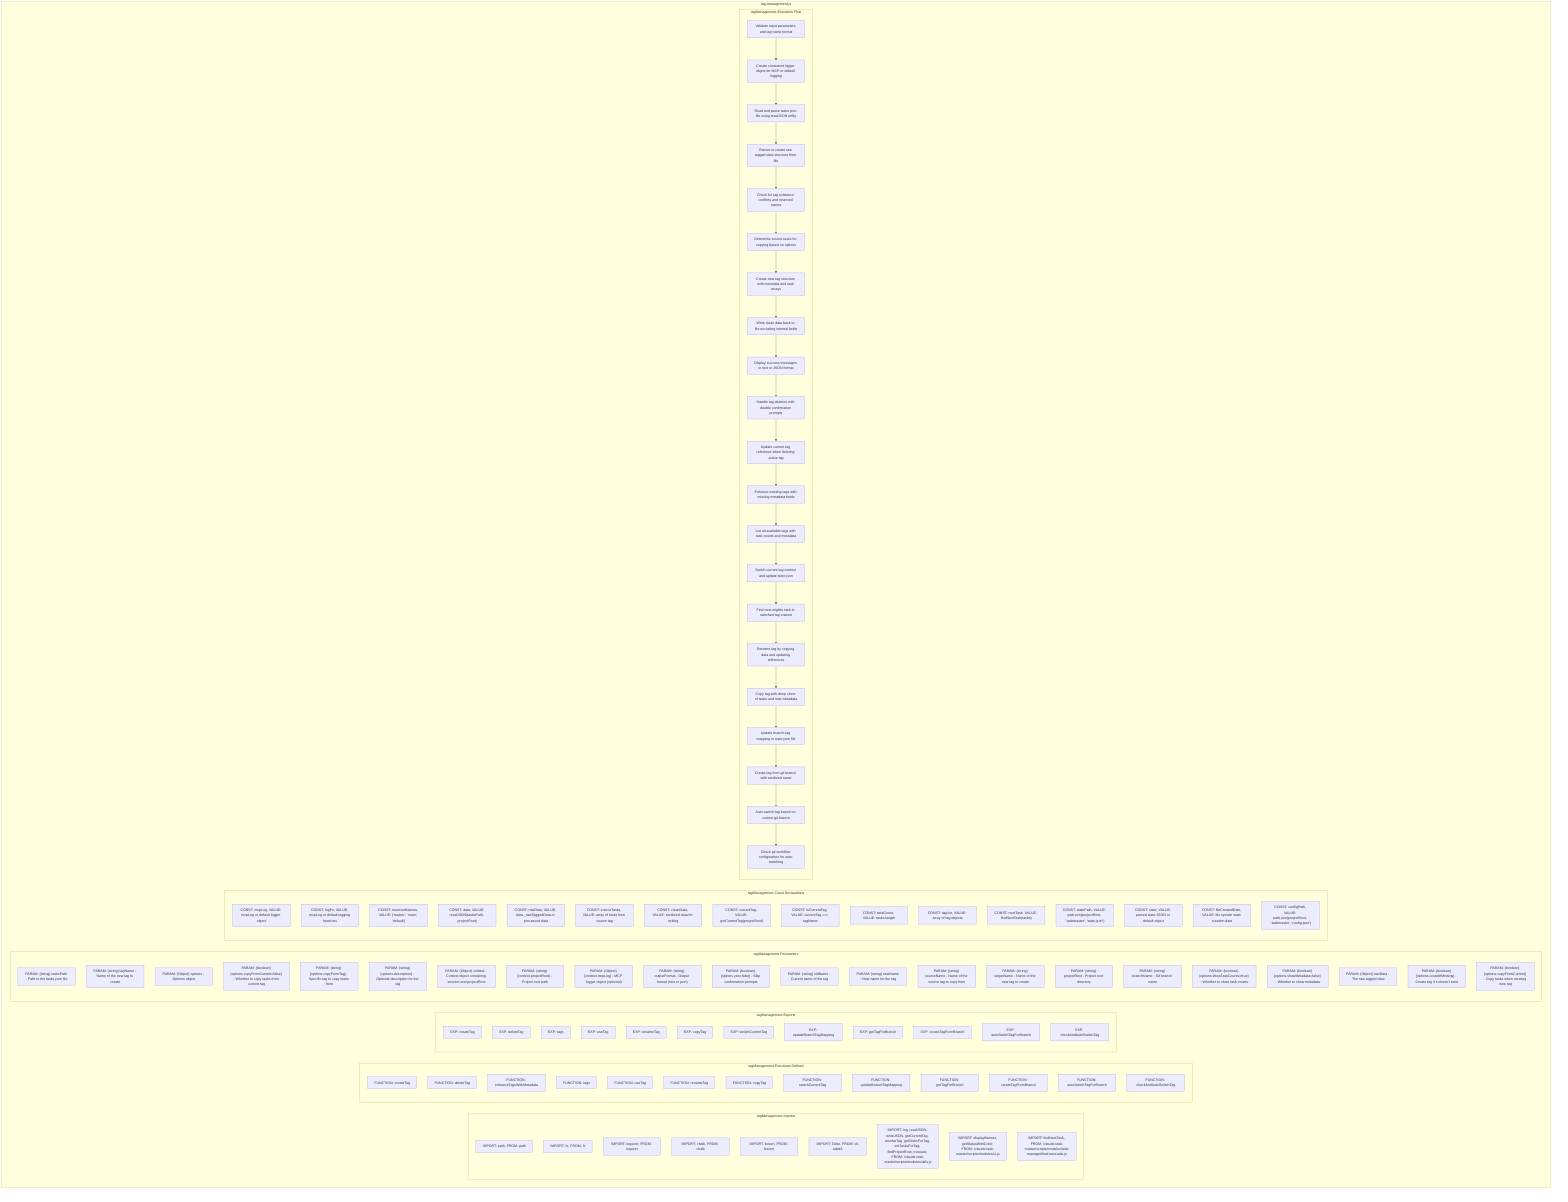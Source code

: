 flowchart TB
    subgraph tagManagement-Imports["tagManagement-Imports"]
        I1["IMPORT: path, FROM: path"]
        I2["IMPORT: fs, FROM: fs"]
        I3["IMPORT: inquirer, FROM: inquirer"]
        I4["IMPORT: chalk, FROM: chalk"]
        I5["IMPORT: boxen, FROM: boxen"]
        I6["IMPORT: Table, FROM: cli-table3"]
        I7["IMPORT: log, readJSON, writeJSON, getCurrentTag, resolveTag, getTasksForTag, setTasksForTag, findProjectRoot, truncate, FROM: /claude-task-master/scripts/modules/utils.js"]
        I8["IMPORT: displayBanner, getStatusWithColor, FROM: /claude-task-master/scripts/modules/ui.js"]
        I9["IMPORT: findNextTask, FROM: /claude-task-master/scripts/modules/task-manager/find-next-task.js"]
    end
    subgraph tagManagement-FunctionsDefined["tagManagement-Functions Defined"]
        FU1["FUNCTION: createTag"]
        FU2["FUNCTION: deleteTag"]
        FU3["FUNCTION: enhanceTagsWithMetadata"]
        FU4["FUNCTION: tags"]
        FU5["FUNCTION: useTag"]
        FU6["FUNCTION: renameTag"]
        FU7["FUNCTION: copyTag"]
        FU8["FUNCTION: switchCurrentTag"]
        FU9["FUNCTION: updateBranchTagMapping"]
        FU10["FUNCTION: getTagForBranch"]
        FU11["FUNCTION: createTagFromBranch"]
        FU12["FUNCTION: autoSwitchTagForBranch"]
        FU13["FUNCTION: checkAndAutoSwitchTag"]
    end
    subgraph tagManagement-Exports["tagManagement-Exports"]
        E1["EXP: createTag"]
        E2["EXP: deleteTag"]
        E3["EXP: tags"]
        E4["EXP: useTag"]
        E5["EXP: renameTag"]
        E6["EXP: copyTag"]
        E7["EXP: switchCurrentTag"]
        E8["EXP: updateBranchTagMapping"]
        E9["EXP: getTagForBranch"]
        E10["EXP: createTagFromBranch"]
        E11["EXP: autoSwitchTagForBranch"]
        E12["EXP: checkAndAutoSwitchTag"]
    end
    subgraph tagManagement-Parameters["tagManagement-Parameters"]
        P1["PARAM: {string} tasksPath - Path to the tasks.json file"]
        P2["PARAM: {string} tagName - Name of the new tag to create"]
        P3["PARAM: {Object} options - Options object"]
        P4["PARAM: {boolean} [options.copyFromCurrent=false] - Whether to copy tasks from current tag"]
        P5["PARAM: {string} [options.copyFromTag] - Specific tag to copy tasks from"]
        P6["PARAM: {string} [options.description] - Optional description for the tag"]
        P7["PARAM: {Object} context - Context object containing session and projectRoot"]
        P8["PARAM: {string} [context.projectRoot] - Project root path"]
        P9["PARAM: {Object} [context.mcpLog] - MCP logger object (optional)"]
        P10["PARAM: {string} outputFormat - Output format (text or json)"]
        P11["PARAM: {boolean} [options.yes=false] - Skip confirmation prompts"]
        P12["PARAM: {string} oldName - Current name of the tag"]
        P13["PARAM: {string} newName - New name for the tag"]
        P14["PARAM: {string} sourceName - Name of the source tag to copy from"]
        P15["PARAM: {string} targetName - Name of the new tag to create"]
        P16["PARAM: {string} projectRoot - Project root directory"]
        P17["PARAM: {string} branchName - Git branch name"]
        P18["PARAM: {boolean} [options.showTaskCounts=true] - Whether to show task counts"]
        P19["PARAM: {boolean} [options.showMetadata=false] - Whether to show metadata"]
        P20["PARAM: {Object} rawData - The raw tagged data"]
        P21["PARAM: {boolean} [options.createIfMissing] - Create tag if it doesn't exist"]
        P22["PARAM: {boolean} [options.copyFromCurrent] - Copy tasks when creating new tag"]
    end
    subgraph tagManagement-Constants["tagManagement-Const Declarations"]
        C1["CONST: mcpLog, VALUE: mcpLog or default logger object"]
        C2["CONST: logFn, VALUE: mcpLog or default logging functions"]
        C3["CONST: reservedNames, VALUE: ['master', 'main', 'default']"]
        C4["CONST: data, VALUE: readJSON(tasksPath, projectRoot)"]
        C5["CONST: rawData, VALUE: data._rawTaggedData or processed data"]
        C6["CONST: sourceTasks, VALUE: array of tasks from source tag"]
        C7["CONST: cleanData, VALUE: sanitized data for writing"]
        C8["CONST: currentTag, VALUE: getCurrentTag(projectRoot)"]
        C9["CONST: isCurrentTag, VALUE: currentTag === tagName"]
        C10["CONST: taskCount, VALUE: tasks.length"]
        C11["CONST: tagList, VALUE: array of tag objects"]
        C12["CONST: nextTask, VALUE: findNextTask(tasks)"]
        C13["CONST: statePath, VALUE: path.join(projectRoot, '.taskmaster', 'state.json')"]
        C14["CONST: state, VALUE: parsed state JSON or default object"]
        C15["CONST: fileCreatedDate, VALUE: file system stats creation date"]
        C16["CONST: configPath, VALUE: path.join(projectRoot, '.taskmaster', 'config.json')"]
    end
    subgraph tagManagement-ExecutionFlow["tagManagement-Execution Flow"]
        FL1["Validate input parameters and tag name format"]
        FL2["Create consistent logger object for MCP or default logging"]
        FL3["Read and parse tasks.json file using readJSON utility"]
        FL4["Extract or create raw tagged data structure from file"]
        FL5["Check for tag existence conflicts and reserved names"]
        FL6["Determine source tasks for copying based on options"]
        FL7["Create new tag structure with metadata and task arrays"]
        FL8["Write clean data back to file excluding internal fields"]
        FL9["Display success messages in text or JSON format"]
        FL10["Handle tag deletion with double confirmation prompts"]
        FL11["Update current tag reference when deleting active tag"]
        FL12["Enhance existing tags with missing metadata fields"]
        FL13["List all available tags with task counts and metadata"]
        FL14["Switch current tag context and update state.json"]
        FL15["Find next eligible task in switched tag context"]
        FL16["Rename tag by copying data and updating references"]
        FL17["Copy tag with deep clone of tasks and new metadata"]
        FL18["Update branch-tag mapping in state.json file"]
        FL19["Create tag from git branch with sanitized name"]
        FL20["Auto-switch tag based on current git branch"]
        FL21["Check git workflow configuration for auto-switching"]
    end
    subgraph tagManagement["tag-management.js"]
        tagManagement-Imports
        tagManagement-FunctionsDefined
        tagManagement-Exports
        tagManagement-Parameters
        tagManagement-Constants
        tagManagement-ExecutionFlow
    end
    FL1 --> FL2
    FL2 --> FL3
    FL3 --> FL4
    FL4 --> FL5
    FL5 --> FL6
    FL6 --> FL7
    FL7 --> FL8
    FL8 --> FL9
    FL9 --> FL10
    FL10 --> FL11
    FL11 --> FL12
    FL12 --> FL13
    FL13 --> FL14
    FL14 --> FL15
    FL15 --> FL16
    FL16 --> FL17
    FL17 --> FL18
    FL18 --> FL19
    FL19 --> FL20
    FL20 --> FL21